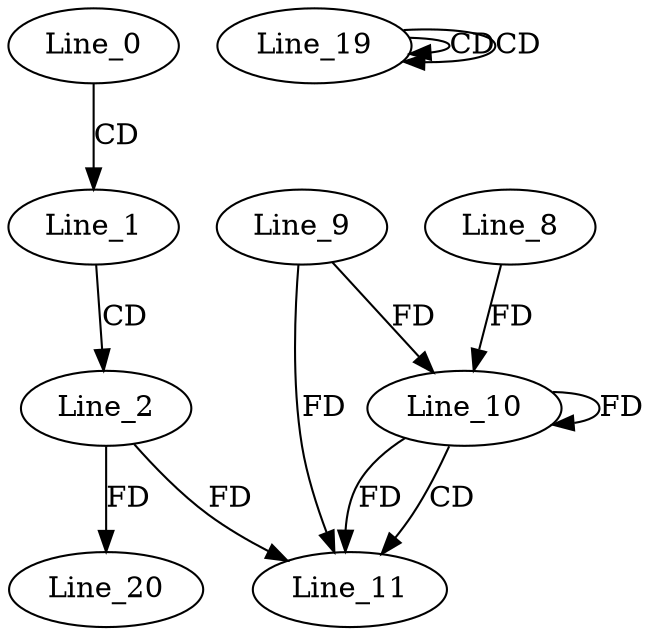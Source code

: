 digraph G {
  Line_0;
  Line_1;
  Line_2;
  Line_10;
  Line_9;
  Line_10;
  Line_8;
  Line_10;
  Line_11;
  Line_19;
  Line_19;
  Line_19;
  Line_20;
  Line_0 -> Line_1 [ label="CD" ];
  Line_1 -> Line_2 [ label="CD" ];
  Line_10 -> Line_10 [ label="FD" ];
  Line_9 -> Line_10 [ label="FD" ];
  Line_8 -> Line_10 [ label="FD" ];
  Line_10 -> Line_11 [ label="CD" ];
  Line_2 -> Line_11 [ label="FD" ];
  Line_10 -> Line_11 [ label="FD" ];
  Line_9 -> Line_11 [ label="FD" ];
  Line_19 -> Line_19 [ label="CD" ];
  Line_19 -> Line_19 [ label="CD" ];
  Line_2 -> Line_20 [ label="FD" ];
}
